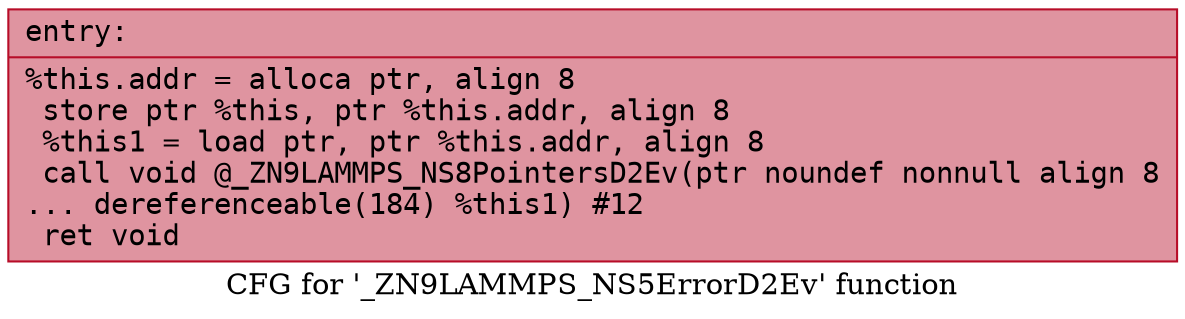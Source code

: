digraph "CFG for '_ZN9LAMMPS_NS5ErrorD2Ev' function" {
	label="CFG for '_ZN9LAMMPS_NS5ErrorD2Ev' function";

	Node0x55d7752e5730 [shape=record,color="#b70d28ff", style=filled, fillcolor="#b70d2870" fontname="Courier",label="{entry:\l|  %this.addr = alloca ptr, align 8\l  store ptr %this, ptr %this.addr, align 8\l  %this1 = load ptr, ptr %this.addr, align 8\l  call void @_ZN9LAMMPS_NS8PointersD2Ev(ptr noundef nonnull align 8\l... dereferenceable(184) %this1) #12\l  ret void\l}"];
}
